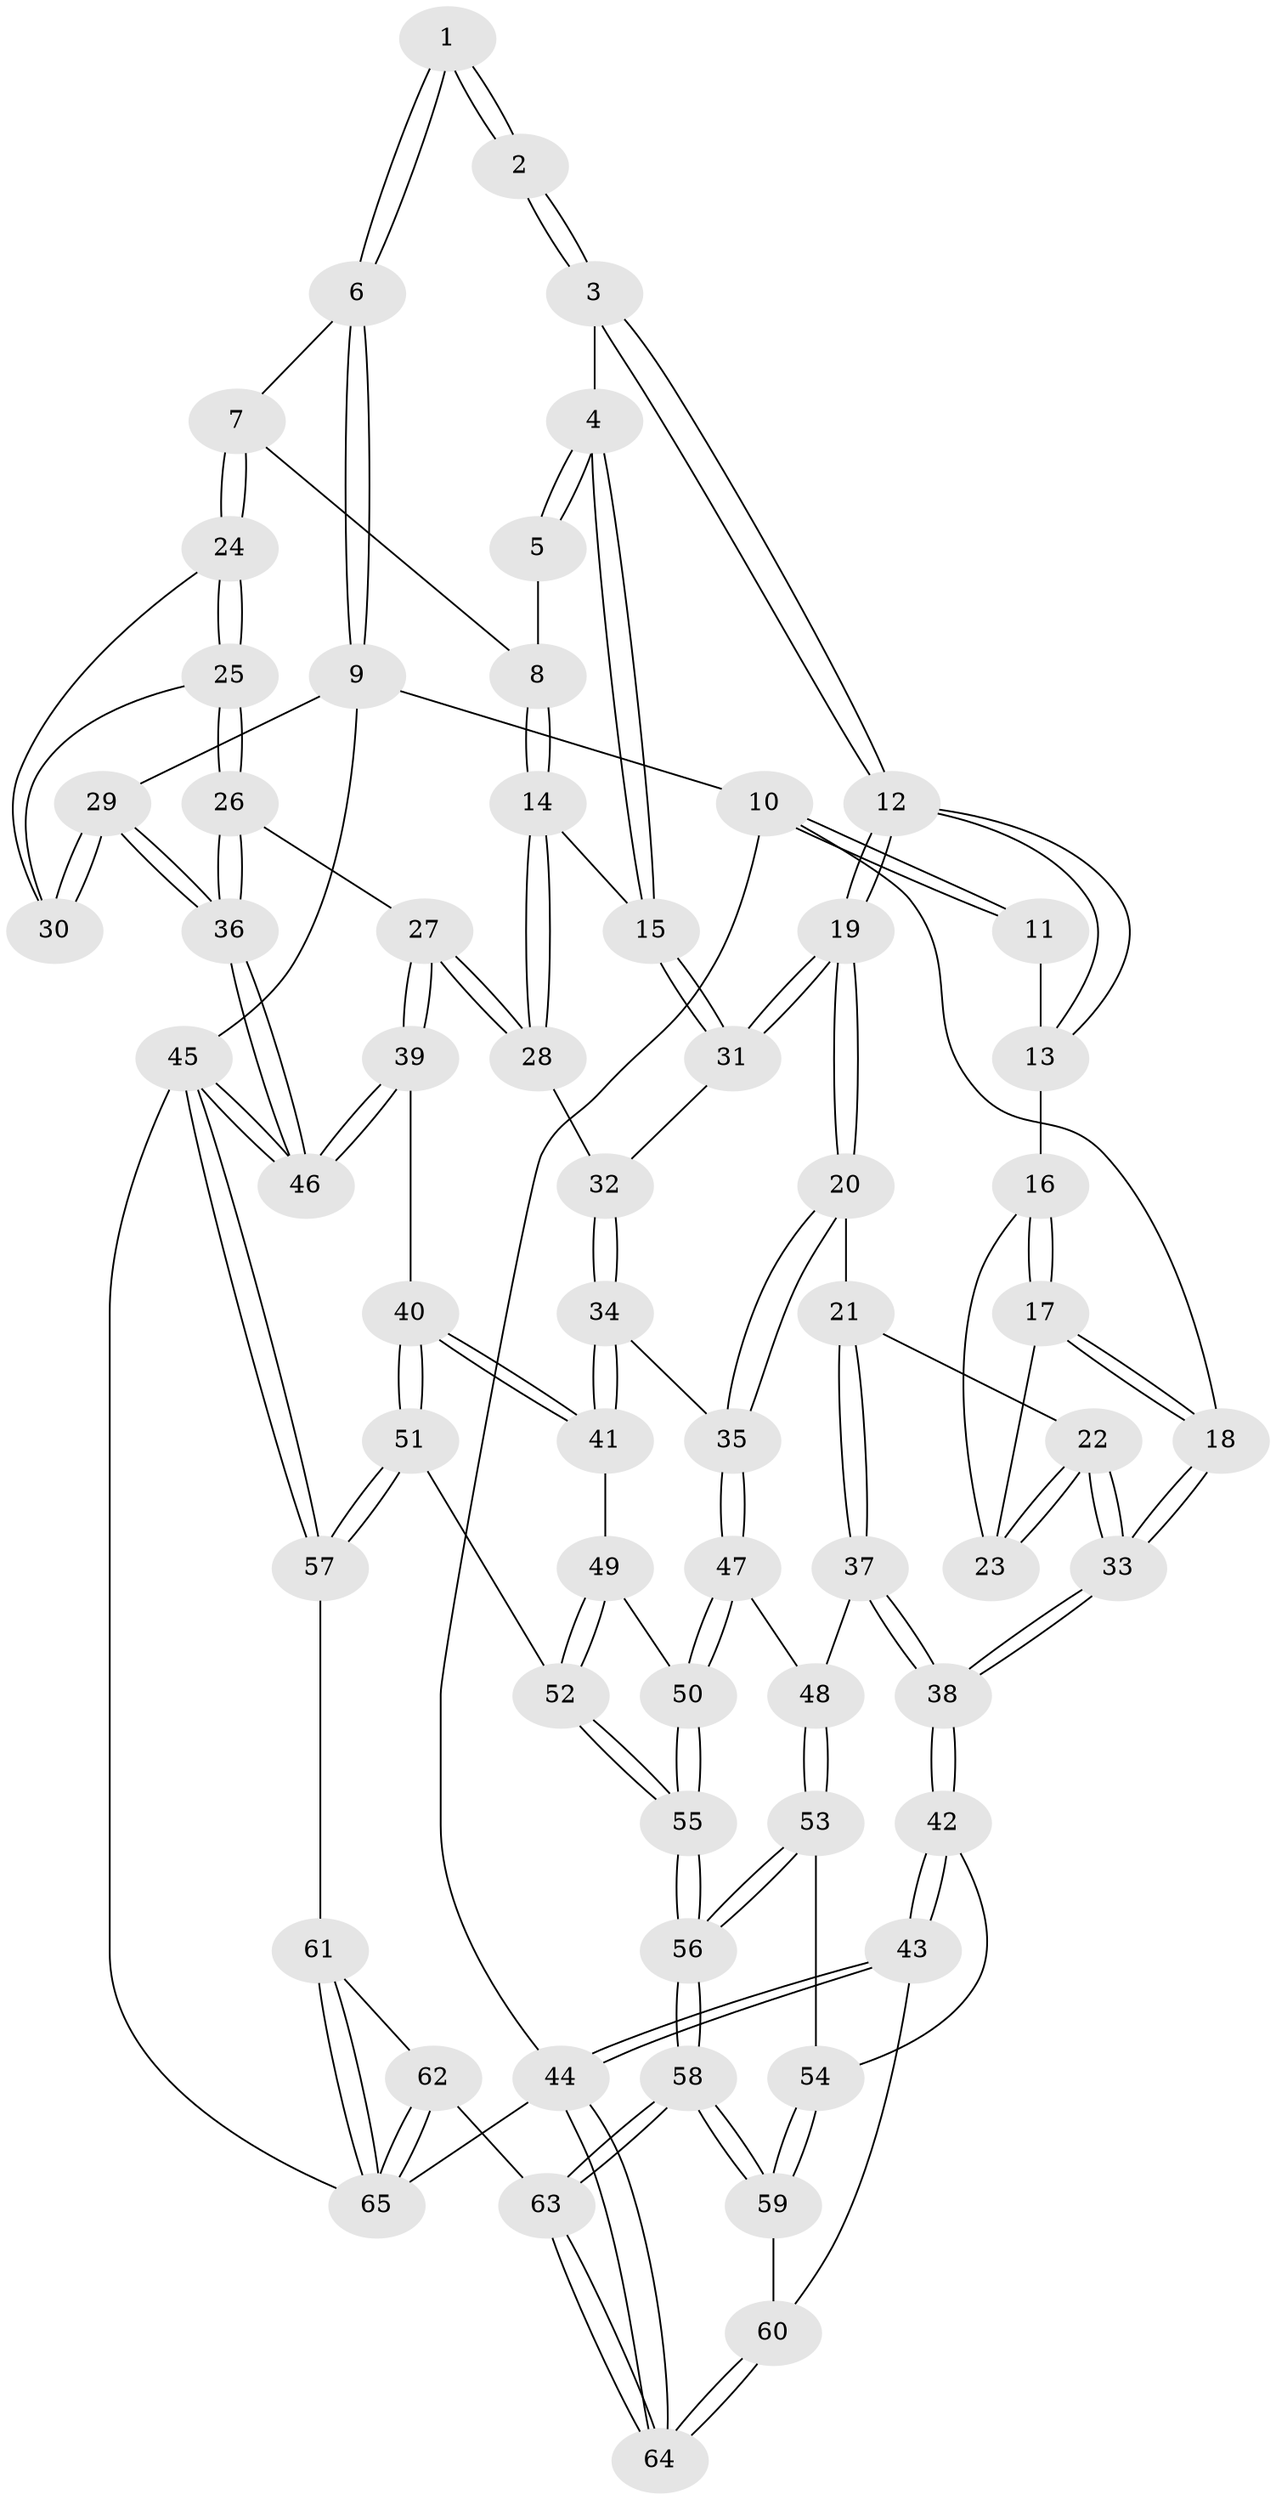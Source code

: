 // coarse degree distribution, {5: 0.4358974358974359, 3: 0.15384615384615385, 4: 0.28205128205128205, 6: 0.07692307692307693, 10: 0.02564102564102564, 7: 0.02564102564102564}
// Generated by graph-tools (version 1.1) at 2025/06/03/04/25 22:06:43]
// undirected, 65 vertices, 159 edges
graph export_dot {
graph [start="1"]
  node [color=gray90,style=filled];
  1 [pos="+0.7644553652121285+0"];
  2 [pos="+0.4365331331426678+0"];
  3 [pos="+0.4394366092758815+0"];
  4 [pos="+0.5892459082784015+0.10969983658427189"];
  5 [pos="+0.7286287650894888+0"];
  6 [pos="+1+0"];
  7 [pos="+0.8030069852257734+0.0991734153992763"];
  8 [pos="+0.7431056916932608+0.08367348499664203"];
  9 [pos="+1+0"];
  10 [pos="+0+0"];
  11 [pos="+0.11978636703983253+0"];
  12 [pos="+0.32606463462997015+0.1251193180531831"];
  13 [pos="+0.18809996671926105+0.08841987776058989"];
  14 [pos="+0.6274560673534179+0.13030825265460738"];
  15 [pos="+0.5898204222574327+0.11157749680405474"];
  16 [pos="+0.16832029869742807+0.09968836602311443"];
  17 [pos="+0+0"];
  18 [pos="+0+0"];
  19 [pos="+0.36738698807070014+0.2630077285816168"];
  20 [pos="+0.3664228453419705+0.2665297692816069"];
  21 [pos="+0.1308614022516021+0.27863488844551126"];
  22 [pos="+0.07981616845284888+0.2715194894712509"];
  23 [pos="+0.12547118907755955+0.1436344366807176"];
  24 [pos="+0.8236284677904758+0.1254950496998282"];
  25 [pos="+0.8148727672101691+0.2685861812821259"];
  26 [pos="+0.8096975557702812+0.28258290132851427"];
  27 [pos="+0.7561936729952158+0.33967576680810957"];
  28 [pos="+0.7062843167582277+0.29577261331997545"];
  29 [pos="+1+0.03731212499074275"];
  30 [pos="+1+0.08359820088117649"];
  31 [pos="+0.4851159987030884+0.19671398302826093"];
  32 [pos="+0.6239694568691386+0.2964458591408337"];
  33 [pos="+0+0.3625177943228346"];
  34 [pos="+0.46382284297455456+0.340314974889776"];
  35 [pos="+0.3776007639059783+0.3037814513679654"];
  36 [pos="+1+0.29633615743227343"];
  37 [pos="+0.21917419092861276+0.44885452778313234"];
  38 [pos="+0+0.37709793719174056"];
  39 [pos="+0.7585653903235001+0.4143523706996737"];
  40 [pos="+0.7441861706552914+0.43354501942515816"];
  41 [pos="+0.5817349957993605+0.45183178741430674"];
  42 [pos="+0+0.49446623439718995"];
  43 [pos="+0+0.6988566826902646"];
  44 [pos="+0+1"];
  45 [pos="+1+0.69878976526635"];
  46 [pos="+1+0.524130459416744"];
  47 [pos="+0.3556745927442897+0.37888128290994316"];
  48 [pos="+0.26406900323403504+0.475066131558015"];
  49 [pos="+0.5748626563973392+0.46076709930853277"];
  50 [pos="+0.4494878917145289+0.5357502292805449"];
  51 [pos="+0.7307389559455858+0.6491334734414426"];
  52 [pos="+0.5627695628375924+0.6318269023737476"];
  53 [pos="+0.24148316283686302+0.5698105931198683"];
  54 [pos="+0.06013398585680624+0.5982882095771419"];
  55 [pos="+0.433705662066955+0.6701183058615786"];
  56 [pos="+0.3833571684963799+0.7275235533126385"];
  57 [pos="+0.7979846240396046+0.7743206210127908"];
  58 [pos="+0.3680899633247614+0.9199683898724719"];
  59 [pos="+0.12083869973885966+0.7648872561105253"];
  60 [pos="+0.07295061585661461+0.7898898045782882"];
  61 [pos="+0.7910062593154391+0.7852534678152583"];
  62 [pos="+0.4854672539550213+1"];
  63 [pos="+0.3965332731245356+1"];
  64 [pos="+0+1"];
  65 [pos="+1+1"];
  1 -- 2;
  1 -- 2;
  1 -- 6;
  1 -- 6;
  2 -- 3;
  2 -- 3;
  3 -- 4;
  3 -- 12;
  3 -- 12;
  4 -- 5;
  4 -- 5;
  4 -- 15;
  4 -- 15;
  5 -- 8;
  6 -- 7;
  6 -- 9;
  6 -- 9;
  7 -- 8;
  7 -- 24;
  7 -- 24;
  8 -- 14;
  8 -- 14;
  9 -- 10;
  9 -- 29;
  9 -- 45;
  10 -- 11;
  10 -- 11;
  10 -- 18;
  10 -- 44;
  11 -- 13;
  12 -- 13;
  12 -- 13;
  12 -- 19;
  12 -- 19;
  13 -- 16;
  14 -- 15;
  14 -- 28;
  14 -- 28;
  15 -- 31;
  15 -- 31;
  16 -- 17;
  16 -- 17;
  16 -- 23;
  17 -- 18;
  17 -- 18;
  17 -- 23;
  18 -- 33;
  18 -- 33;
  19 -- 20;
  19 -- 20;
  19 -- 31;
  19 -- 31;
  20 -- 21;
  20 -- 35;
  20 -- 35;
  21 -- 22;
  21 -- 37;
  21 -- 37;
  22 -- 23;
  22 -- 23;
  22 -- 33;
  22 -- 33;
  24 -- 25;
  24 -- 25;
  24 -- 30;
  25 -- 26;
  25 -- 26;
  25 -- 30;
  26 -- 27;
  26 -- 36;
  26 -- 36;
  27 -- 28;
  27 -- 28;
  27 -- 39;
  27 -- 39;
  28 -- 32;
  29 -- 30;
  29 -- 30;
  29 -- 36;
  29 -- 36;
  31 -- 32;
  32 -- 34;
  32 -- 34;
  33 -- 38;
  33 -- 38;
  34 -- 35;
  34 -- 41;
  34 -- 41;
  35 -- 47;
  35 -- 47;
  36 -- 46;
  36 -- 46;
  37 -- 38;
  37 -- 38;
  37 -- 48;
  38 -- 42;
  38 -- 42;
  39 -- 40;
  39 -- 46;
  39 -- 46;
  40 -- 41;
  40 -- 41;
  40 -- 51;
  40 -- 51;
  41 -- 49;
  42 -- 43;
  42 -- 43;
  42 -- 54;
  43 -- 44;
  43 -- 44;
  43 -- 60;
  44 -- 64;
  44 -- 64;
  44 -- 65;
  45 -- 46;
  45 -- 46;
  45 -- 57;
  45 -- 57;
  45 -- 65;
  47 -- 48;
  47 -- 50;
  47 -- 50;
  48 -- 53;
  48 -- 53;
  49 -- 50;
  49 -- 52;
  49 -- 52;
  50 -- 55;
  50 -- 55;
  51 -- 52;
  51 -- 57;
  51 -- 57;
  52 -- 55;
  52 -- 55;
  53 -- 54;
  53 -- 56;
  53 -- 56;
  54 -- 59;
  54 -- 59;
  55 -- 56;
  55 -- 56;
  56 -- 58;
  56 -- 58;
  57 -- 61;
  58 -- 59;
  58 -- 59;
  58 -- 63;
  58 -- 63;
  59 -- 60;
  60 -- 64;
  60 -- 64;
  61 -- 62;
  61 -- 65;
  61 -- 65;
  62 -- 63;
  62 -- 65;
  62 -- 65;
  63 -- 64;
  63 -- 64;
}

